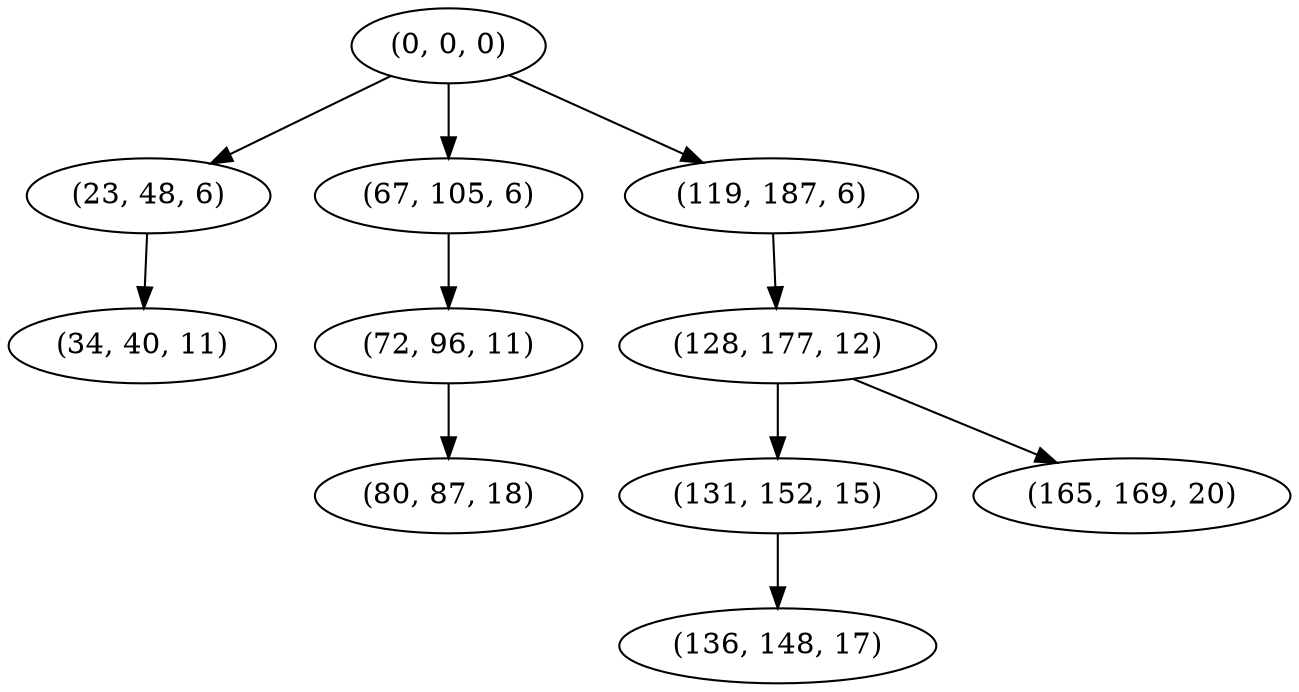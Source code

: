 digraph tree {
    "(0, 0, 0)";
    "(23, 48, 6)";
    "(34, 40, 11)";
    "(67, 105, 6)";
    "(72, 96, 11)";
    "(80, 87, 18)";
    "(119, 187, 6)";
    "(128, 177, 12)";
    "(131, 152, 15)";
    "(136, 148, 17)";
    "(165, 169, 20)";
    "(0, 0, 0)" -> "(23, 48, 6)";
    "(0, 0, 0)" -> "(67, 105, 6)";
    "(0, 0, 0)" -> "(119, 187, 6)";
    "(23, 48, 6)" -> "(34, 40, 11)";
    "(67, 105, 6)" -> "(72, 96, 11)";
    "(72, 96, 11)" -> "(80, 87, 18)";
    "(119, 187, 6)" -> "(128, 177, 12)";
    "(128, 177, 12)" -> "(131, 152, 15)";
    "(128, 177, 12)" -> "(165, 169, 20)";
    "(131, 152, 15)" -> "(136, 148, 17)";
}
